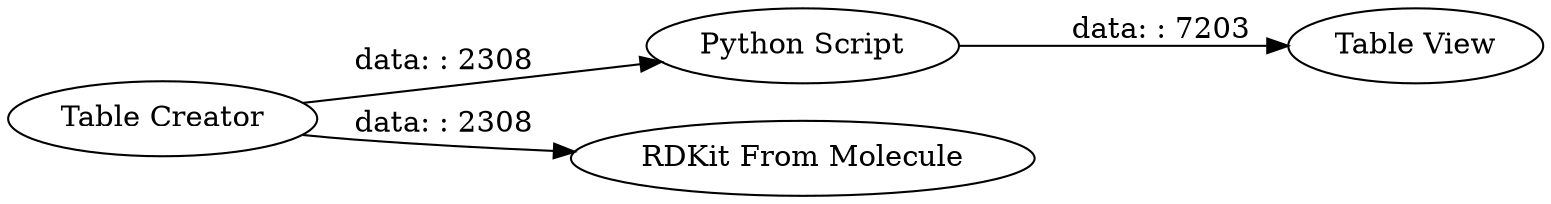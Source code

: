 digraph {
	"-6825228691033583157_4" [label="Table View"]
	"-6825228691033583157_2" [label="Python Script"]
	"-6825228691033583157_9" [label="RDKit From Molecule"]
	"-6825228691033583157_3" [label="Table Creator"]
	"-6825228691033583157_3" -> "-6825228691033583157_2" [label="data: : 2308"]
	"-6825228691033583157_3" -> "-6825228691033583157_9" [label="data: : 2308"]
	"-6825228691033583157_2" -> "-6825228691033583157_4" [label="data: : 7203"]
	rankdir=LR
}
